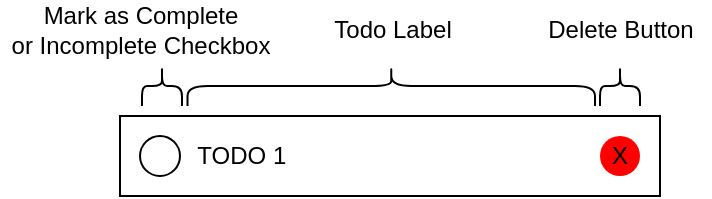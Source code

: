<mxfile version="13.0.1" type="device"><diagram id="LMryp87ybBae73if7QAA" name="Page-1"><mxGraphModel dx="1426" dy="826" grid="1" gridSize="10" guides="1" tooltips="1" connect="1" arrows="1" fold="1" page="1" pageScale="1" pageWidth="850" pageHeight="1100" math="0" shadow="0"><root><mxCell id="0"/><mxCell id="1" parent="0"/><mxCell id="IFOmkmG8Ogmjg7rHK9Au-18" value="" style="group" parent="1" vertex="1" connectable="0"><mxGeometry x="240" y="360" width="270" height="40" as="geometry"/></mxCell><mxCell id="IFOmkmG8Ogmjg7rHK9Au-5" value="&amp;nbsp; &amp;nbsp; &amp;nbsp; &amp;nbsp; &amp;nbsp; &amp;nbsp;TODO 1" style="rounded=0;whiteSpace=wrap;html=1;align=left;" parent="IFOmkmG8Ogmjg7rHK9Au-18" vertex="1"><mxGeometry width="270" height="40" as="geometry"/></mxCell><mxCell id="IFOmkmG8Ogmjg7rHK9Au-11" value="X" style="ellipse;whiteSpace=wrap;html=1;aspect=fixed;fillColor=#FF0000;strokeColor=none;" parent="IFOmkmG8Ogmjg7rHK9Au-18" vertex="1"><mxGeometry x="240" y="10" width="20" height="20" as="geometry"/></mxCell><mxCell id="IFOmkmG8Ogmjg7rHK9Au-14" value="" style="ellipse;whiteSpace=wrap;html=1;aspect=fixed;fillColor=none;strokeColor=#000000;" parent="IFOmkmG8Ogmjg7rHK9Au-18" vertex="1"><mxGeometry x="10" y="10" width="20" height="20" as="geometry"/></mxCell><mxCell id="TzTiQEYNw8mRJhWoA4zx-1" value="" style="shape=curlyBracket;whiteSpace=wrap;html=1;rounded=1;rotation=90;" vertex="1" parent="1"><mxGeometry x="251" y="335" width="20" height="20" as="geometry"/></mxCell><mxCell id="TzTiQEYNw8mRJhWoA4zx-3" value="" style="shape=curlyBracket;whiteSpace=wrap;html=1;rounded=1;rotation=90;" vertex="1" parent="1"><mxGeometry x="365.63" y="243.13" width="20" height="203.75" as="geometry"/></mxCell><mxCell id="TzTiQEYNw8mRJhWoA4zx-4" value="" style="shape=curlyBracket;whiteSpace=wrap;html=1;rounded=1;rotation=90;" vertex="1" parent="1"><mxGeometry x="480" y="335" width="20" height="20" as="geometry"/></mxCell><mxCell id="TzTiQEYNw8mRJhWoA4zx-5" value="Mark as Complete&lt;br&gt;or Incomplete Checkbox" style="text;html=1;align=center;verticalAlign=middle;resizable=0;points=[];autosize=1;" vertex="1" parent="1"><mxGeometry x="180" y="302" width="140" height="30" as="geometry"/></mxCell><mxCell id="TzTiQEYNw8mRJhWoA4zx-6" value="Todo Label" style="text;html=1;align=center;verticalAlign=middle;resizable=0;points=[];autosize=1;" vertex="1" parent="1"><mxGeometry x="340.63" y="307" width="70" height="20" as="geometry"/></mxCell><mxCell id="TzTiQEYNw8mRJhWoA4zx-7" value="Delete Button" style="text;html=1;align=center;verticalAlign=middle;resizable=0;points=[];autosize=1;" vertex="1" parent="1"><mxGeometry x="445" y="307" width="90" height="20" as="geometry"/></mxCell></root></mxGraphModel></diagram></mxfile>